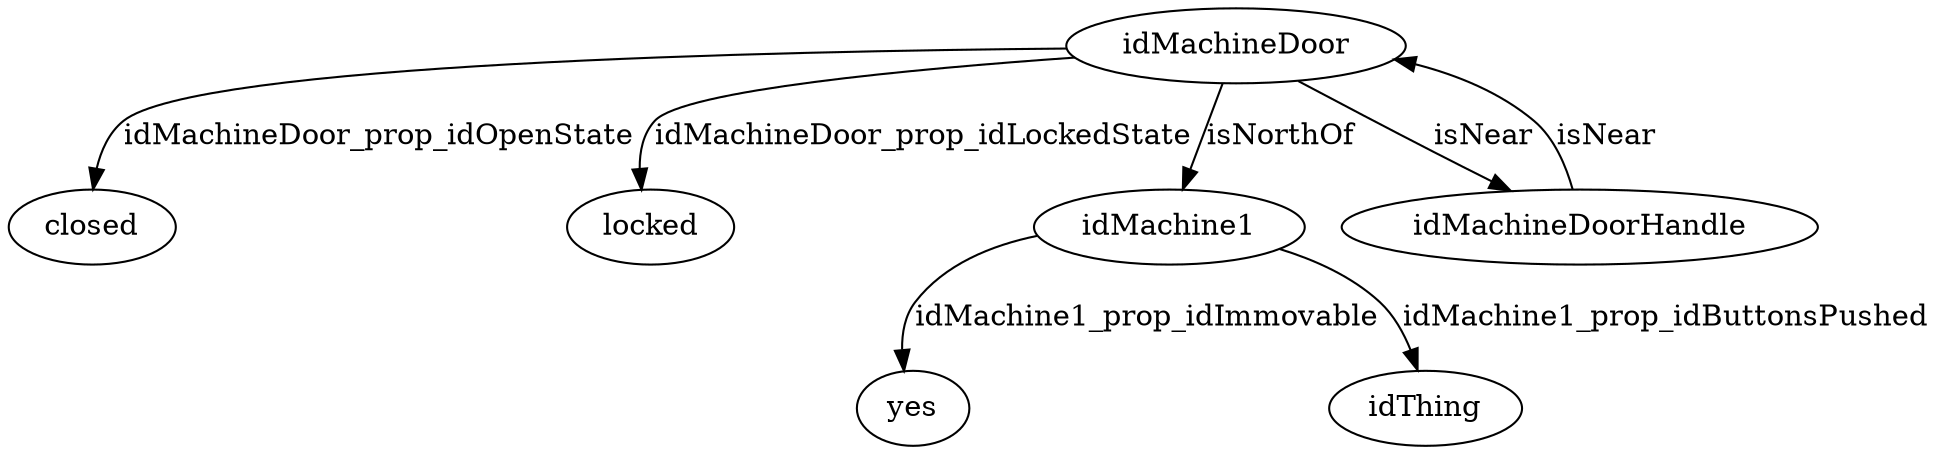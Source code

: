 strict digraph  {
idMachineDoor [node_type=entity_node, root=root];
closed;
locked;
idMachine1;
yes;
idThing;
idMachineDoorHandle;
idMachineDoor -> closed  [edge_type=property, label=idMachineDoor_prop_idOpenState];
idMachineDoor -> locked  [edge_type=property, label=idMachineDoor_prop_idLockedState];
idMachineDoor -> idMachine1  [edge_type=relationship, label=isNorthOf];
idMachineDoor -> idMachineDoorHandle  [edge_type=relationship, label=isNear];
idMachine1 -> yes  [edge_type=property, label=idMachine1_prop_idImmovable];
idMachine1 -> idThing  [edge_type=property, label=idMachine1_prop_idButtonsPushed];
idMachineDoorHandle -> idMachineDoor  [edge_type=relationship, label=isNear];
}
